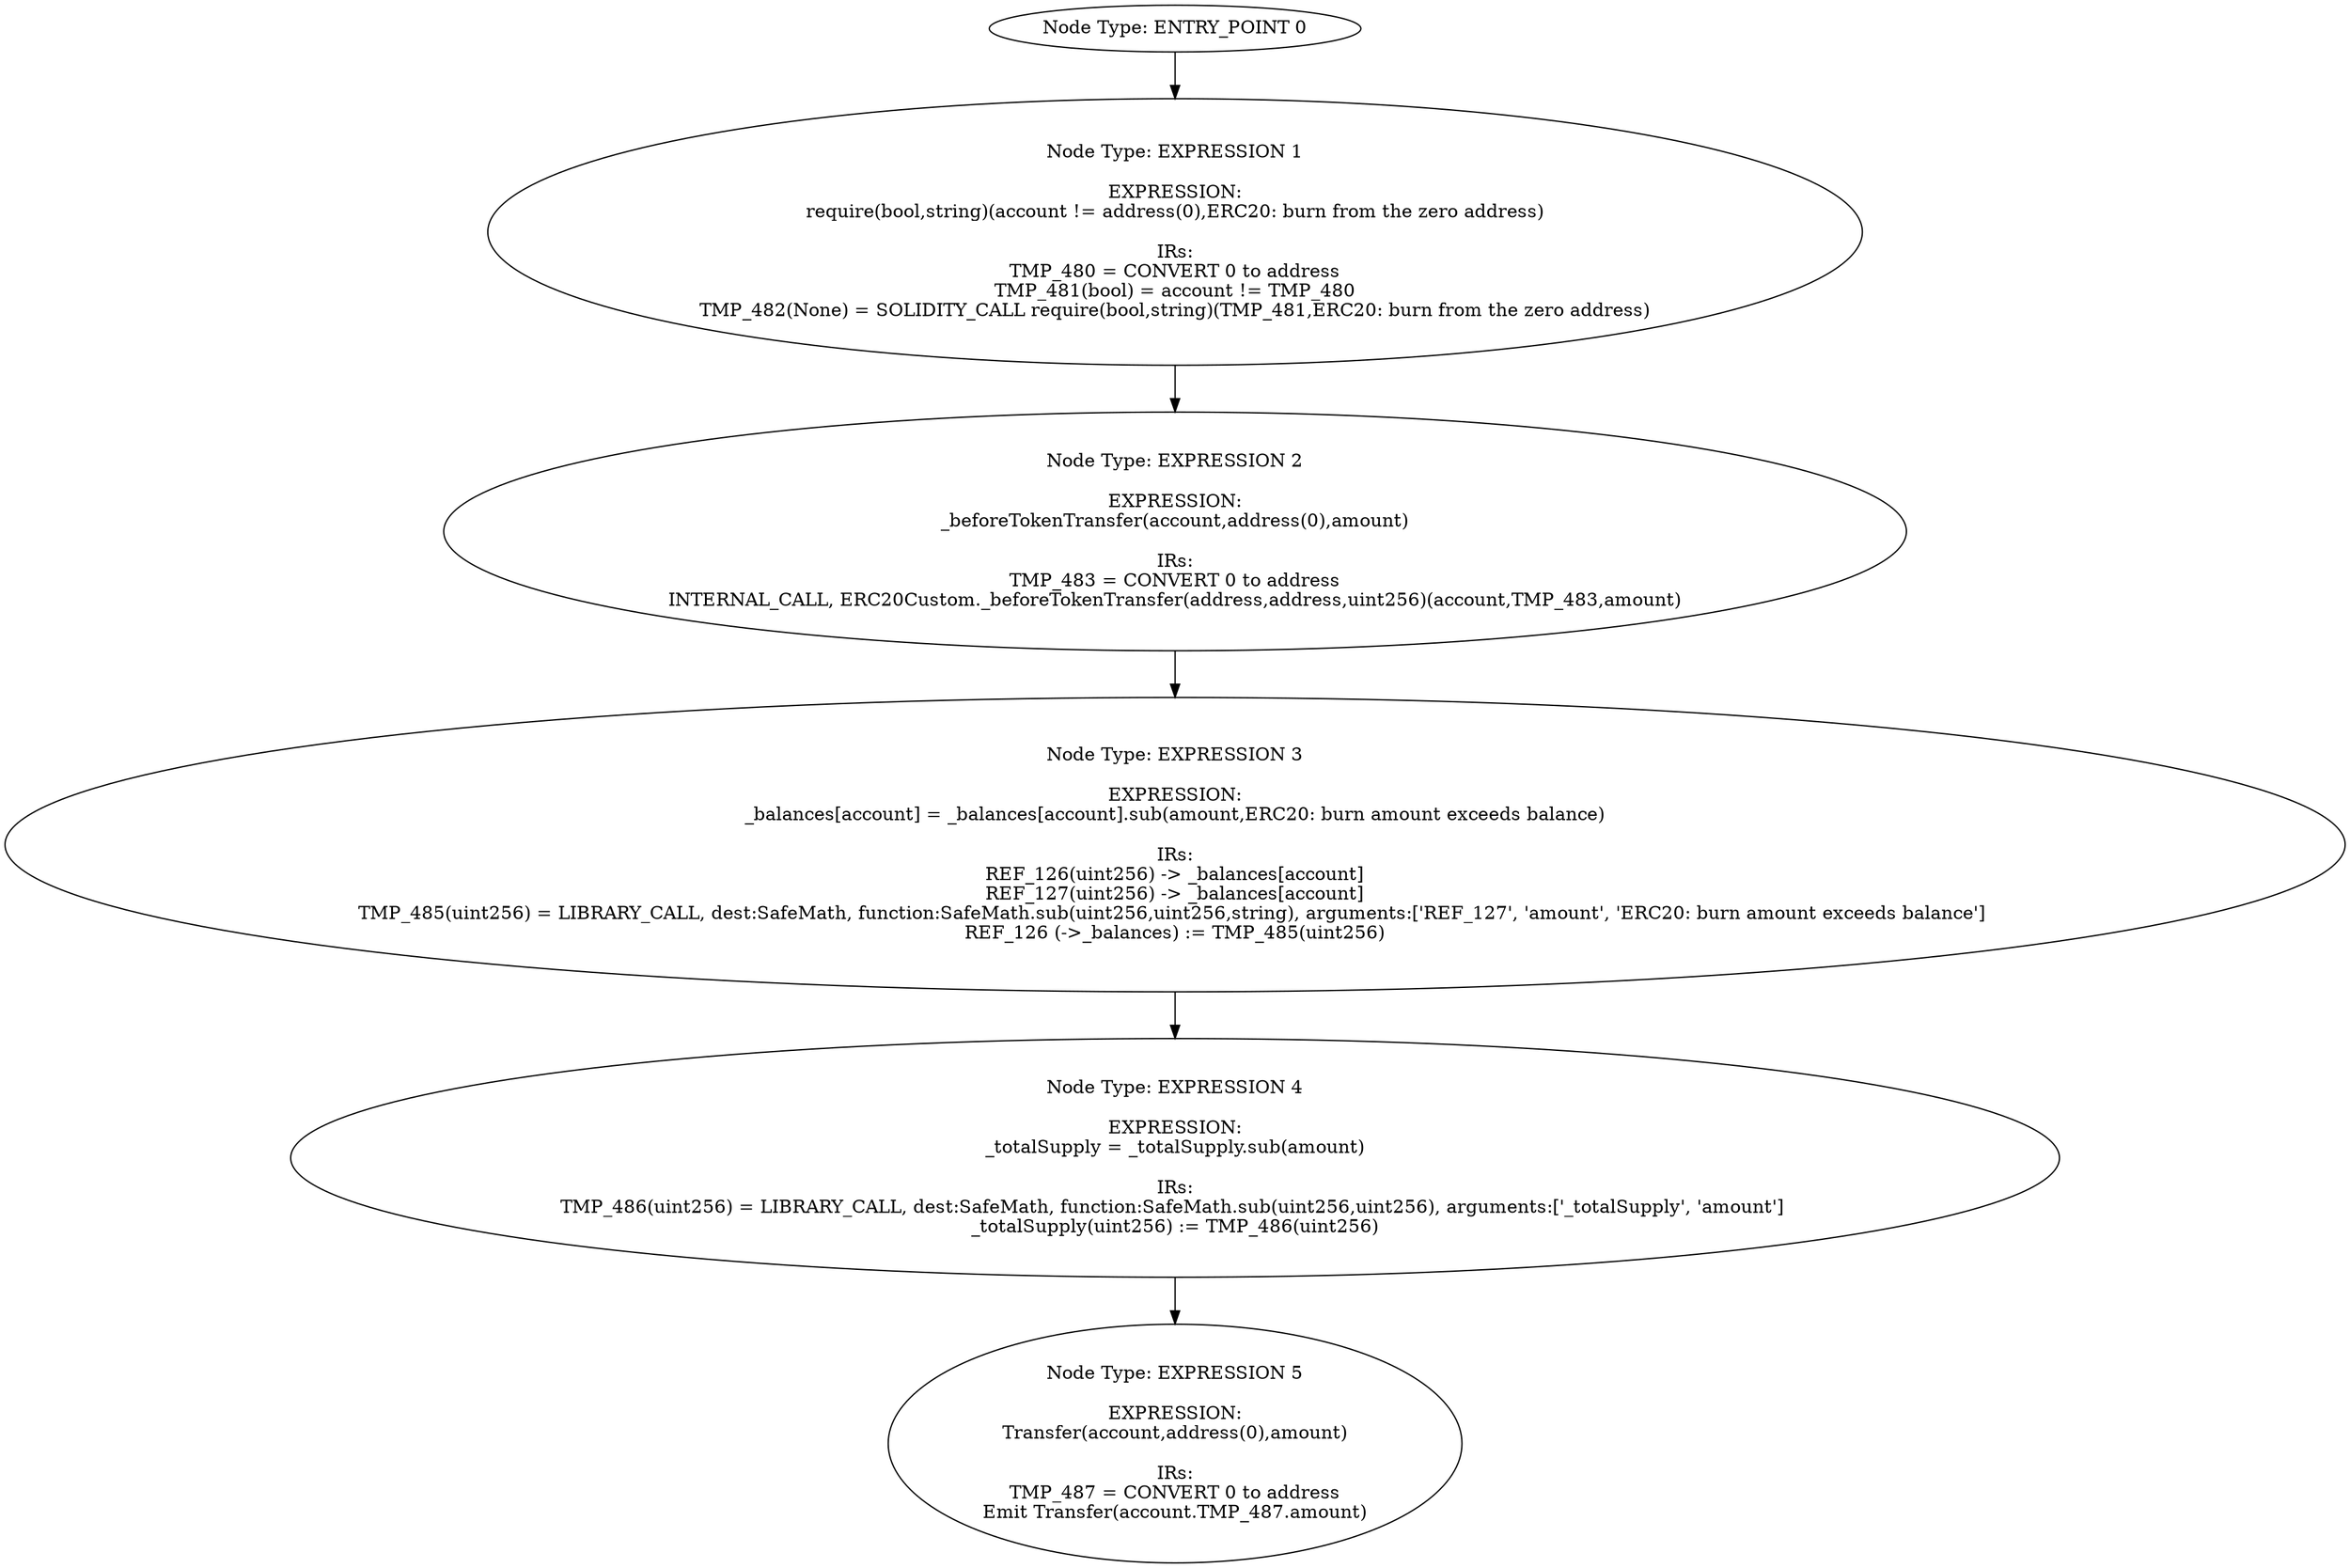 digraph{
0[label="Node Type: ENTRY_POINT 0
"];
0->1;
1[label="Node Type: EXPRESSION 1

EXPRESSION:
require(bool,string)(account != address(0),ERC20: burn from the zero address)

IRs:
TMP_480 = CONVERT 0 to address
TMP_481(bool) = account != TMP_480
TMP_482(None) = SOLIDITY_CALL require(bool,string)(TMP_481,ERC20: burn from the zero address)"];
1->2;
2[label="Node Type: EXPRESSION 2

EXPRESSION:
_beforeTokenTransfer(account,address(0),amount)

IRs:
TMP_483 = CONVERT 0 to address
INTERNAL_CALL, ERC20Custom._beforeTokenTransfer(address,address,uint256)(account,TMP_483,amount)"];
2->3;
3[label="Node Type: EXPRESSION 3

EXPRESSION:
_balances[account] = _balances[account].sub(amount,ERC20: burn amount exceeds balance)

IRs:
REF_126(uint256) -> _balances[account]
REF_127(uint256) -> _balances[account]
TMP_485(uint256) = LIBRARY_CALL, dest:SafeMath, function:SafeMath.sub(uint256,uint256,string), arguments:['REF_127', 'amount', 'ERC20: burn amount exceeds balance'] 
REF_126 (->_balances) := TMP_485(uint256)"];
3->4;
4[label="Node Type: EXPRESSION 4

EXPRESSION:
_totalSupply = _totalSupply.sub(amount)

IRs:
TMP_486(uint256) = LIBRARY_CALL, dest:SafeMath, function:SafeMath.sub(uint256,uint256), arguments:['_totalSupply', 'amount'] 
_totalSupply(uint256) := TMP_486(uint256)"];
4->5;
5[label="Node Type: EXPRESSION 5

EXPRESSION:
Transfer(account,address(0),amount)

IRs:
TMP_487 = CONVERT 0 to address
Emit Transfer(account.TMP_487.amount)"];
}
